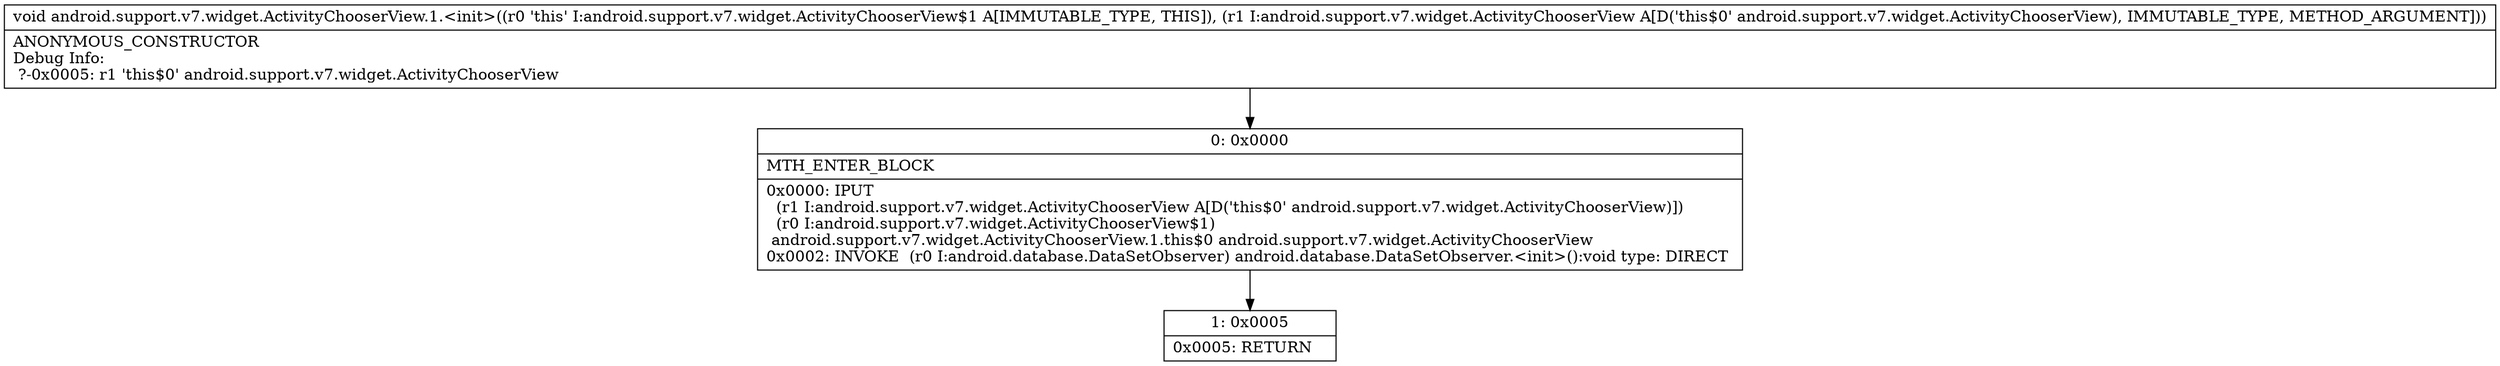 digraph "CFG forandroid.support.v7.widget.ActivityChooserView.1.\<init\>(Landroid\/support\/v7\/widget\/ActivityChooserView;)V" {
Node_0 [shape=record,label="{0\:\ 0x0000|MTH_ENTER_BLOCK\l|0x0000: IPUT  \l  (r1 I:android.support.v7.widget.ActivityChooserView A[D('this$0' android.support.v7.widget.ActivityChooserView)])\l  (r0 I:android.support.v7.widget.ActivityChooserView$1)\l android.support.v7.widget.ActivityChooserView.1.this$0 android.support.v7.widget.ActivityChooserView \l0x0002: INVOKE  (r0 I:android.database.DataSetObserver) android.database.DataSetObserver.\<init\>():void type: DIRECT \l}"];
Node_1 [shape=record,label="{1\:\ 0x0005|0x0005: RETURN   \l}"];
MethodNode[shape=record,label="{void android.support.v7.widget.ActivityChooserView.1.\<init\>((r0 'this' I:android.support.v7.widget.ActivityChooserView$1 A[IMMUTABLE_TYPE, THIS]), (r1 I:android.support.v7.widget.ActivityChooserView A[D('this$0' android.support.v7.widget.ActivityChooserView), IMMUTABLE_TYPE, METHOD_ARGUMENT]))  | ANONYMOUS_CONSTRUCTOR\lDebug Info:\l  ?\-0x0005: r1 'this$0' android.support.v7.widget.ActivityChooserView\l}"];
MethodNode -> Node_0;
Node_0 -> Node_1;
}

